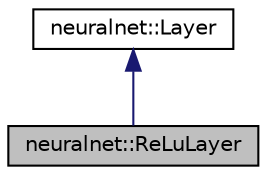 digraph "neuralnet::ReLuLayer"
{
  edge [fontname="Helvetica",fontsize="10",labelfontname="Helvetica",labelfontsize="10"];
  node [fontname="Helvetica",fontsize="10",shape=record];
  Node0 [label="neuralnet::ReLuLayer",height=0.2,width=0.4,color="black", fillcolor="grey75", style="filled", fontcolor="black"];
  Node1 -> Node0 [dir="back",color="midnightblue",fontsize="10",style="solid"];
  Node1 [label="neuralnet::Layer",height=0.2,width=0.4,color="black", fillcolor="white", style="filled",URL="$classneuralnet_1_1Layer.html",tooltip="Abstract base for unit of computation of a network. "];
}
